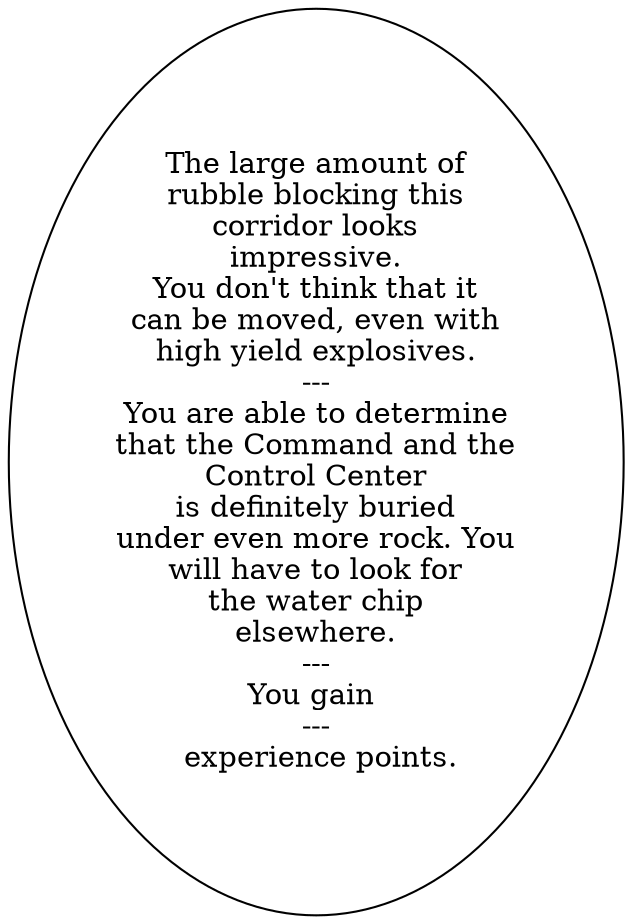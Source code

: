 digraph RUBCHIP {
  "start" [style=filled       fillcolor="#FFFFFF"       color="#000000"]
  "start" [label="The large amount of\nrubble blocking this\ncorridor looks\nimpressive.\nYou don't think that it\ncan be moved, even with\nhigh yield explosives.\n---\nYou are able to determine\nthat the Command and the\nControl Center\nis definitely buried\nunder even more rock. You\nwill have to look for\nthe water chip\nelsewhere.\n---\nYou gain \n---\n experience points."]
}